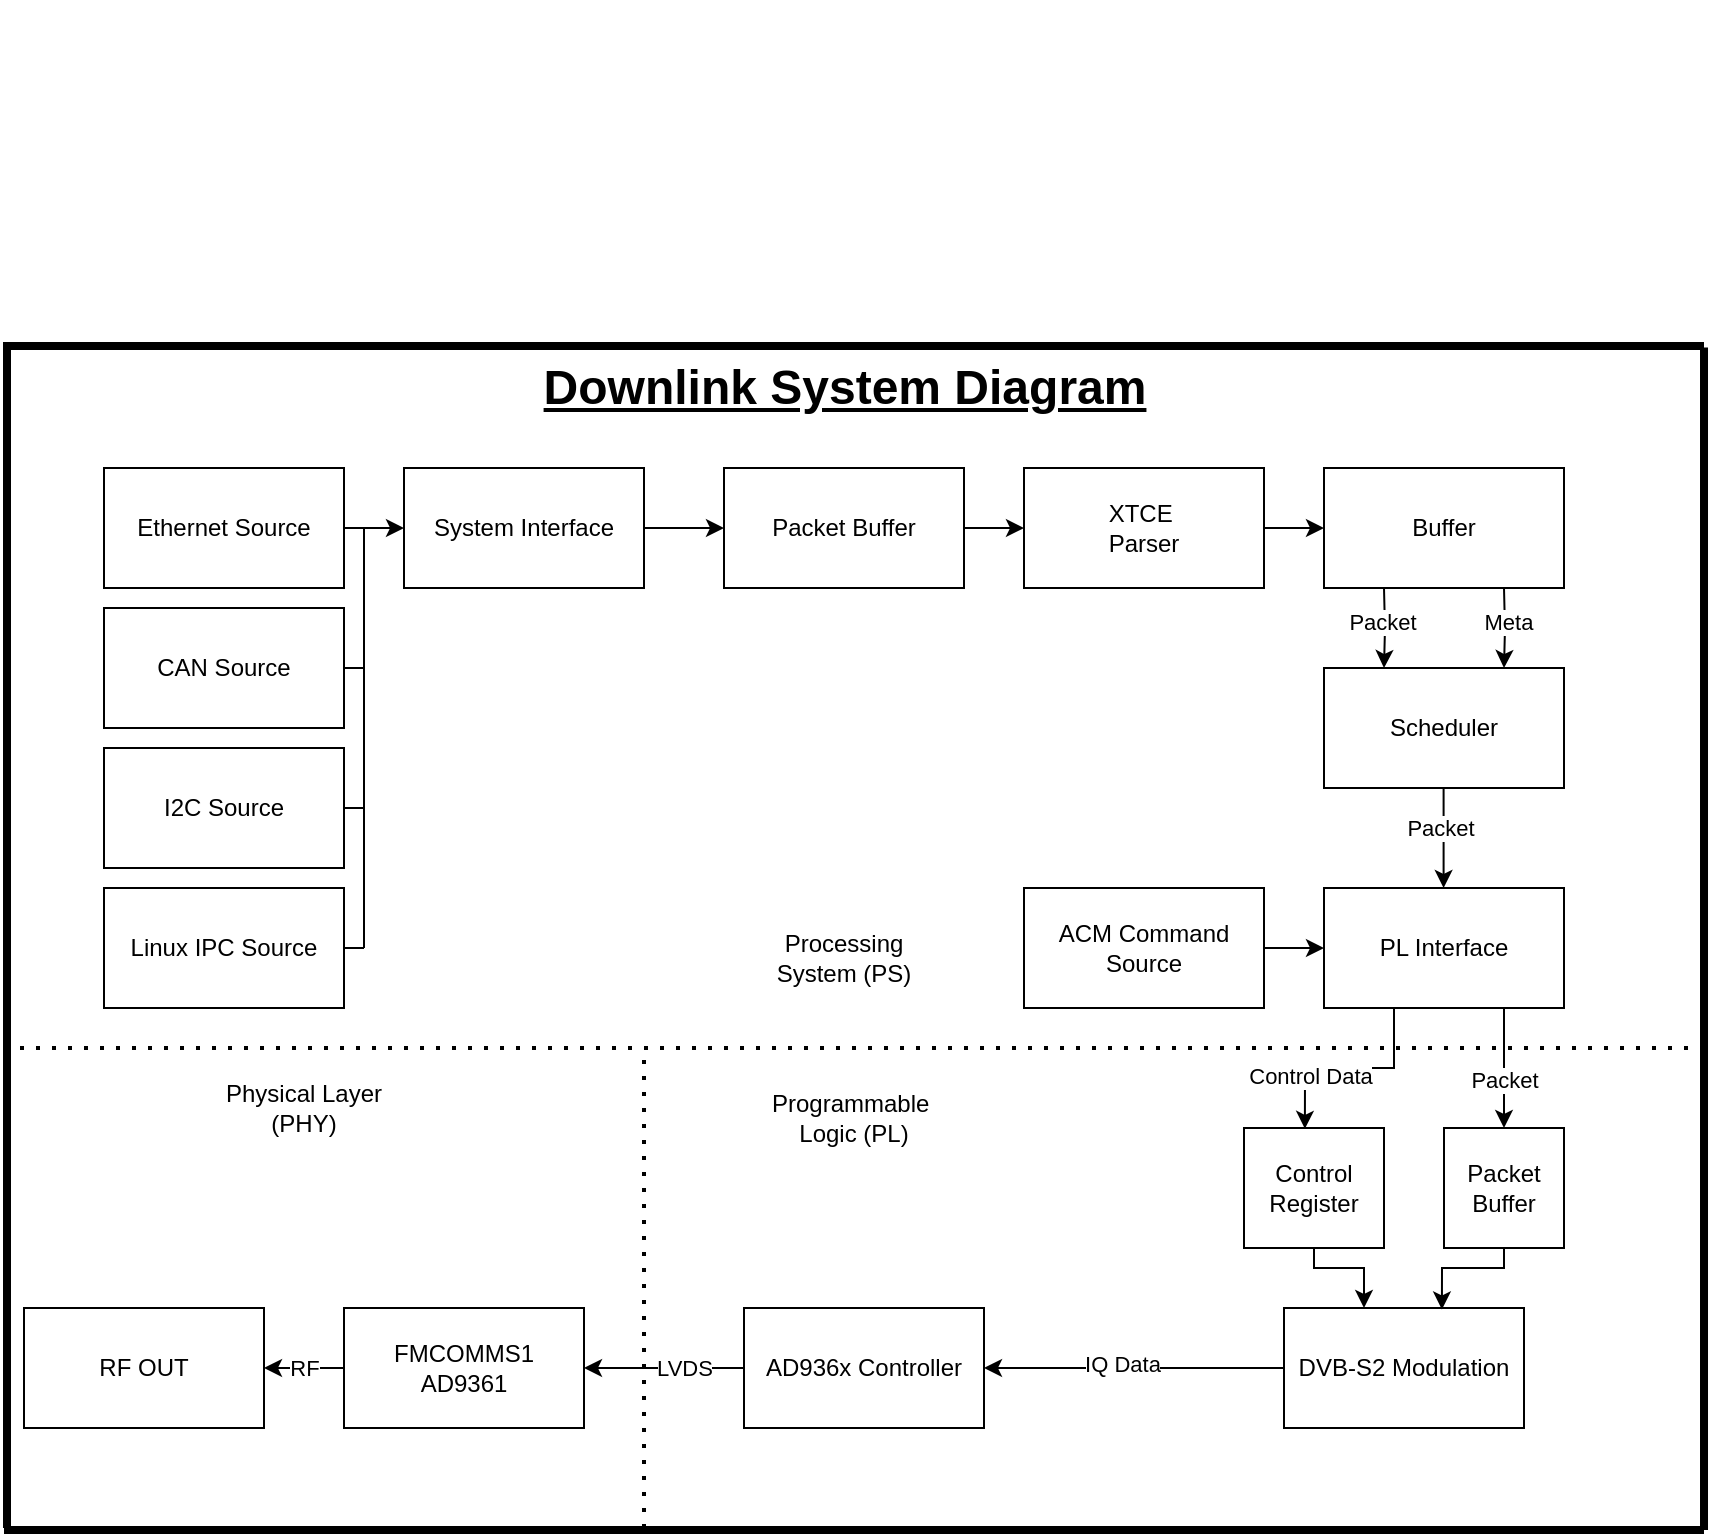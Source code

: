<mxfile version="24.7.17">
  <diagram name="Page-1" id="5GMRPiJQlNWuv_5ibkK0">
    <mxGraphModel dx="1838" dy="2940" grid="1" gridSize="10" guides="1" tooltips="1" connect="1" arrows="1" fold="1" page="1" pageScale="1" pageWidth="850" pageHeight="1100" math="0" shadow="0">
      <root>
        <mxCell id="0" />
        <mxCell id="1" parent="0" />
        <mxCell id="NMx9omPD6hOHM_O0bVEq-11" value="" style="edgeStyle=orthogonalEdgeStyle;rounded=0;orthogonalLoop=1;jettySize=auto;html=1;" edge="1" parent="1" source="NMx9omPD6hOHM_O0bVEq-2" target="NMx9omPD6hOHM_O0bVEq-4">
          <mxGeometry relative="1" as="geometry" />
        </mxCell>
        <mxCell id="NMx9omPD6hOHM_O0bVEq-2" value="System Interface" style="rounded=0;whiteSpace=wrap;html=1;" vertex="1" parent="1">
          <mxGeometry x="200" y="230" width="120" height="60" as="geometry" />
        </mxCell>
        <mxCell id="NMx9omPD6hOHM_O0bVEq-14" value="" style="edgeStyle=orthogonalEdgeStyle;rounded=0;orthogonalLoop=1;jettySize=auto;html=1;" edge="1" parent="1" source="NMx9omPD6hOHM_O0bVEq-4" target="NMx9omPD6hOHM_O0bVEq-12">
          <mxGeometry relative="1" as="geometry" />
        </mxCell>
        <mxCell id="NMx9omPD6hOHM_O0bVEq-4" value="Packet Buffer" style="rounded=0;whiteSpace=wrap;html=1;" vertex="1" parent="1">
          <mxGeometry x="360" y="230" width="120" height="60" as="geometry" />
        </mxCell>
        <mxCell id="NMx9omPD6hOHM_O0bVEq-5" value="Ethernet Source" style="rounded=0;whiteSpace=wrap;html=1;" vertex="1" parent="1">
          <mxGeometry x="50" y="230" width="120" height="60" as="geometry" />
        </mxCell>
        <mxCell id="NMx9omPD6hOHM_O0bVEq-6" value="CAN Source" style="rounded=0;whiteSpace=wrap;html=1;" vertex="1" parent="1">
          <mxGeometry x="50" y="300" width="120" height="60" as="geometry" />
        </mxCell>
        <mxCell id="NMx9omPD6hOHM_O0bVEq-7" value="I2C Source" style="rounded=0;whiteSpace=wrap;html=1;" vertex="1" parent="1">
          <mxGeometry x="50" y="370" width="120" height="60" as="geometry" />
        </mxCell>
        <mxCell id="NMx9omPD6hOHM_O0bVEq-15" value="" style="edgeStyle=orthogonalEdgeStyle;rounded=0;orthogonalLoop=1;jettySize=auto;html=1;" edge="1" parent="1" source="NMx9omPD6hOHM_O0bVEq-12" target="NMx9omPD6hOHM_O0bVEq-13">
          <mxGeometry relative="1" as="geometry" />
        </mxCell>
        <mxCell id="NMx9omPD6hOHM_O0bVEq-12" value="XTCE&amp;nbsp;&lt;div&gt;Parser&lt;/div&gt;" style="rounded=0;whiteSpace=wrap;html=1;" vertex="1" parent="1">
          <mxGeometry x="510" y="230" width="120" height="60" as="geometry" />
        </mxCell>
        <mxCell id="NMx9omPD6hOHM_O0bVEq-13" value="Buffer" style="rounded=0;whiteSpace=wrap;html=1;" vertex="1" parent="1">
          <mxGeometry x="660" y="230" width="120" height="60" as="geometry" />
        </mxCell>
        <mxCell id="NMx9omPD6hOHM_O0bVEq-22" style="edgeStyle=orthogonalEdgeStyle;rounded=0;orthogonalLoop=1;jettySize=auto;html=1;exitX=0.25;exitY=1;exitDx=0;exitDy=0;entryX=0.25;entryY=0;entryDx=0;entryDy=0;" edge="1" parent="1">
          <mxGeometry relative="1" as="geometry">
            <mxPoint x="719.8" y="390" as="sourcePoint" />
            <mxPoint x="719.8" y="440" as="targetPoint" />
          </mxGeometry>
        </mxCell>
        <mxCell id="NMx9omPD6hOHM_O0bVEq-25" value="Packet" style="edgeLabel;html=1;align=center;verticalAlign=middle;resizable=0;points=[];" vertex="1" connectable="0" parent="NMx9omPD6hOHM_O0bVEq-22">
          <mxGeometry x="-0.08" y="-2" relative="1" as="geometry">
            <mxPoint y="-3" as="offset" />
          </mxGeometry>
        </mxCell>
        <mxCell id="NMx9omPD6hOHM_O0bVEq-16" value="Scheduler" style="rounded=0;whiteSpace=wrap;html=1;" vertex="1" parent="1">
          <mxGeometry x="660" y="330" width="120" height="60" as="geometry" />
        </mxCell>
        <mxCell id="NMx9omPD6hOHM_O0bVEq-35" value="" style="edgeStyle=orthogonalEdgeStyle;rounded=0;orthogonalLoop=1;jettySize=auto;html=1;entryX=0.435;entryY=0.007;entryDx=0;entryDy=0;entryPerimeter=0;" edge="1" parent="1" source="NMx9omPD6hOHM_O0bVEq-18" target="NMx9omPD6hOHM_O0bVEq-26">
          <mxGeometry relative="1" as="geometry">
            <Array as="points">
              <mxPoint x="695" y="530" />
              <mxPoint x="650" y="530" />
            </Array>
          </mxGeometry>
        </mxCell>
        <mxCell id="NMx9omPD6hOHM_O0bVEq-40" value="Control Data" style="edgeLabel;html=1;align=center;verticalAlign=middle;resizable=0;points=[];" vertex="1" connectable="0" parent="NMx9omPD6hOHM_O0bVEq-35">
          <mxGeometry x="0.499" y="2" relative="1" as="geometry">
            <mxPoint as="offset" />
          </mxGeometry>
        </mxCell>
        <mxCell id="NMx9omPD6hOHM_O0bVEq-38" style="edgeStyle=orthogonalEdgeStyle;rounded=0;orthogonalLoop=1;jettySize=auto;html=1;exitX=0.75;exitY=1;exitDx=0;exitDy=0;entryX=0.5;entryY=0;entryDx=0;entryDy=0;" edge="1" parent="1" source="NMx9omPD6hOHM_O0bVEq-18" target="NMx9omPD6hOHM_O0bVEq-37">
          <mxGeometry relative="1" as="geometry" />
        </mxCell>
        <mxCell id="NMx9omPD6hOHM_O0bVEq-39" value="Packet" style="edgeLabel;html=1;align=center;verticalAlign=middle;resizable=0;points=[];" vertex="1" connectable="0" parent="NMx9omPD6hOHM_O0bVEq-38">
          <mxGeometry x="0.297" y="-2" relative="1" as="geometry">
            <mxPoint x="2" y="-3" as="offset" />
          </mxGeometry>
        </mxCell>
        <mxCell id="NMx9omPD6hOHM_O0bVEq-18" value="PL Interface" style="rounded=0;whiteSpace=wrap;html=1;" vertex="1" parent="1">
          <mxGeometry x="660" y="440" width="120" height="60" as="geometry" />
        </mxCell>
        <mxCell id="NMx9omPD6hOHM_O0bVEq-49" value="" style="edgeStyle=orthogonalEdgeStyle;rounded=0;orthogonalLoop=1;jettySize=auto;html=1;" edge="1" parent="1" source="NMx9omPD6hOHM_O0bVEq-26" target="NMx9omPD6hOHM_O0bVEq-48">
          <mxGeometry relative="1" as="geometry">
            <Array as="points">
              <mxPoint x="655" y="630" />
              <mxPoint x="680" y="630" />
            </Array>
          </mxGeometry>
        </mxCell>
        <mxCell id="NMx9omPD6hOHM_O0bVEq-26" value="Control&lt;div&gt;Register&lt;/div&gt;" style="rounded=0;whiteSpace=wrap;html=1;" vertex="1" parent="1">
          <mxGeometry x="620" y="560" width="70" height="60" as="geometry" />
        </mxCell>
        <mxCell id="NMx9omPD6hOHM_O0bVEq-29" style="edgeStyle=orthogonalEdgeStyle;rounded=0;orthogonalLoop=1;jettySize=auto;html=1;exitX=0.25;exitY=1;exitDx=0;exitDy=0;" edge="1" parent="1">
          <mxGeometry relative="1" as="geometry">
            <mxPoint x="690" y="290" as="sourcePoint" />
            <mxPoint x="690" y="330" as="targetPoint" />
          </mxGeometry>
        </mxCell>
        <mxCell id="NMx9omPD6hOHM_O0bVEq-30" value="Packet" style="edgeLabel;html=1;align=center;verticalAlign=middle;resizable=0;points=[];" vertex="1" connectable="0" parent="NMx9omPD6hOHM_O0bVEq-29">
          <mxGeometry x="-0.08" y="-2" relative="1" as="geometry">
            <mxPoint y="-3" as="offset" />
          </mxGeometry>
        </mxCell>
        <mxCell id="NMx9omPD6hOHM_O0bVEq-31" style="edgeStyle=orthogonalEdgeStyle;rounded=0;orthogonalLoop=1;jettySize=auto;html=1;entryX=0.75;entryY=0;entryDx=0;entryDy=0;" edge="1" parent="1">
          <mxGeometry relative="1" as="geometry">
            <mxPoint x="750" y="290" as="sourcePoint" />
            <mxPoint x="750" y="330" as="targetPoint" />
          </mxGeometry>
        </mxCell>
        <mxCell id="NMx9omPD6hOHM_O0bVEq-32" value="Meta" style="edgeLabel;html=1;align=center;verticalAlign=middle;resizable=0;points=[];" vertex="1" connectable="0" parent="NMx9omPD6hOHM_O0bVEq-31">
          <mxGeometry x="-0.213" y="1" relative="1" as="geometry">
            <mxPoint as="offset" />
          </mxGeometry>
        </mxCell>
        <mxCell id="NMx9omPD6hOHM_O0bVEq-34" style="edgeStyle=orthogonalEdgeStyle;rounded=0;orthogonalLoop=1;jettySize=auto;html=1;entryX=0;entryY=0.5;entryDx=0;entryDy=0;" edge="1" parent="1" source="NMx9omPD6hOHM_O0bVEq-33" target="NMx9omPD6hOHM_O0bVEq-18">
          <mxGeometry relative="1" as="geometry" />
        </mxCell>
        <mxCell id="NMx9omPD6hOHM_O0bVEq-33" value="ACM Command&lt;div&gt;Source&lt;/div&gt;" style="rounded=0;whiteSpace=wrap;html=1;" vertex="1" parent="1">
          <mxGeometry x="510" y="440" width="120" height="60" as="geometry" />
        </mxCell>
        <mxCell id="NMx9omPD6hOHM_O0bVEq-36" value="" style="endArrow=none;dashed=1;html=1;dashPattern=1 3;strokeWidth=2;rounded=0;" edge="1" parent="1">
          <mxGeometry width="50" height="50" relative="1" as="geometry">
            <mxPoint y="520" as="sourcePoint" />
            <mxPoint x="850" y="520" as="targetPoint" />
          </mxGeometry>
        </mxCell>
        <mxCell id="NMx9omPD6hOHM_O0bVEq-37" value="Packet Buffer" style="rounded=0;whiteSpace=wrap;html=1;" vertex="1" parent="1">
          <mxGeometry x="720" y="560" width="60" height="60" as="geometry" />
        </mxCell>
        <mxCell id="NMx9omPD6hOHM_O0bVEq-41" value="Linux IPC Source" style="rounded=0;whiteSpace=wrap;html=1;" vertex="1" parent="1">
          <mxGeometry x="50" y="440" width="120" height="60" as="geometry" />
        </mxCell>
        <mxCell id="NMx9omPD6hOHM_O0bVEq-43" value="" style="endArrow=none;html=1;rounded=0;exitX=1;exitY=0.5;exitDx=0;exitDy=0;" edge="1" parent="1" source="NMx9omPD6hOHM_O0bVEq-5">
          <mxGeometry width="50" height="50" relative="1" as="geometry">
            <mxPoint x="170" y="230" as="sourcePoint" />
            <mxPoint x="180" y="470" as="targetPoint" />
            <Array as="points">
              <mxPoint x="180" y="260" />
            </Array>
          </mxGeometry>
        </mxCell>
        <mxCell id="NMx9omPD6hOHM_O0bVEq-44" value="" style="endArrow=none;html=1;rounded=0;exitX=1;exitY=0.5;exitDx=0;exitDy=0;" edge="1" parent="1" source="NMx9omPD6hOHM_O0bVEq-6">
          <mxGeometry width="50" height="50" relative="1" as="geometry">
            <mxPoint x="280" y="450" as="sourcePoint" />
            <mxPoint x="180" y="330" as="targetPoint" />
          </mxGeometry>
        </mxCell>
        <mxCell id="NMx9omPD6hOHM_O0bVEq-45" value="" style="endArrow=none;html=1;rounded=0;exitX=1;exitY=0.5;exitDx=0;exitDy=0;" edge="1" parent="1" source="NMx9omPD6hOHM_O0bVEq-7">
          <mxGeometry width="50" height="50" relative="1" as="geometry">
            <mxPoint x="280" y="450" as="sourcePoint" />
            <mxPoint x="180" y="400" as="targetPoint" />
          </mxGeometry>
        </mxCell>
        <mxCell id="NMx9omPD6hOHM_O0bVEq-46" value="" style="endArrow=none;html=1;rounded=0;exitX=1;exitY=0.5;exitDx=0;exitDy=0;" edge="1" parent="1" source="NMx9omPD6hOHM_O0bVEq-41">
          <mxGeometry width="50" height="50" relative="1" as="geometry">
            <mxPoint x="280" y="450" as="sourcePoint" />
            <mxPoint x="180" y="470" as="targetPoint" />
          </mxGeometry>
        </mxCell>
        <mxCell id="NMx9omPD6hOHM_O0bVEq-47" value="" style="endArrow=classic;html=1;rounded=0;" edge="1" parent="1">
          <mxGeometry width="50" height="50" relative="1" as="geometry">
            <mxPoint x="180" y="260" as="sourcePoint" />
            <mxPoint x="200" y="260" as="targetPoint" />
          </mxGeometry>
        </mxCell>
        <mxCell id="NMx9omPD6hOHM_O0bVEq-52" style="edgeStyle=orthogonalEdgeStyle;rounded=0;orthogonalLoop=1;jettySize=auto;html=1;entryX=1;entryY=0.5;entryDx=0;entryDy=0;" edge="1" parent="1" source="NMx9omPD6hOHM_O0bVEq-48" target="NMx9omPD6hOHM_O0bVEq-51">
          <mxGeometry relative="1" as="geometry" />
        </mxCell>
        <mxCell id="NMx9omPD6hOHM_O0bVEq-53" value="IQ Data" style="edgeLabel;html=1;align=center;verticalAlign=middle;resizable=0;points=[];" vertex="1" connectable="0" parent="NMx9omPD6hOHM_O0bVEq-52">
          <mxGeometry x="0.077" y="-2" relative="1" as="geometry">
            <mxPoint as="offset" />
          </mxGeometry>
        </mxCell>
        <mxCell id="NMx9omPD6hOHM_O0bVEq-48" value="DVB-S2 Modulation" style="rounded=0;whiteSpace=wrap;html=1;" vertex="1" parent="1">
          <mxGeometry x="640" y="650" width="120" height="60" as="geometry" />
        </mxCell>
        <mxCell id="NMx9omPD6hOHM_O0bVEq-50" style="edgeStyle=orthogonalEdgeStyle;rounded=0;orthogonalLoop=1;jettySize=auto;html=1;entryX=0.658;entryY=0.012;entryDx=0;entryDy=0;entryPerimeter=0;" edge="1" parent="1" source="NMx9omPD6hOHM_O0bVEq-37" target="NMx9omPD6hOHM_O0bVEq-48">
          <mxGeometry relative="1" as="geometry">
            <Array as="points">
              <mxPoint x="750" y="630" />
              <mxPoint x="719" y="630" />
            </Array>
          </mxGeometry>
        </mxCell>
        <mxCell id="NMx9omPD6hOHM_O0bVEq-58" value="" style="edgeStyle=orthogonalEdgeStyle;rounded=0;orthogonalLoop=1;jettySize=auto;html=1;" edge="1" parent="1" source="NMx9omPD6hOHM_O0bVEq-51" target="NMx9omPD6hOHM_O0bVEq-54">
          <mxGeometry relative="1" as="geometry" />
        </mxCell>
        <mxCell id="NMx9omPD6hOHM_O0bVEq-71" value="LVDS" style="edgeLabel;html=1;align=center;verticalAlign=middle;resizable=0;points=[];" vertex="1" connectable="0" parent="NMx9omPD6hOHM_O0bVEq-58">
          <mxGeometry x="-0.296" relative="1" as="geometry">
            <mxPoint x="-2" as="offset" />
          </mxGeometry>
        </mxCell>
        <mxCell id="NMx9omPD6hOHM_O0bVEq-51" value="AD936x Controller" style="rounded=0;whiteSpace=wrap;html=1;" vertex="1" parent="1">
          <mxGeometry x="370" y="650" width="120" height="60" as="geometry" />
        </mxCell>
        <mxCell id="NMx9omPD6hOHM_O0bVEq-64" value="" style="edgeStyle=orthogonalEdgeStyle;rounded=0;orthogonalLoop=1;jettySize=auto;html=1;" edge="1" parent="1" source="NMx9omPD6hOHM_O0bVEq-54" target="NMx9omPD6hOHM_O0bVEq-63">
          <mxGeometry relative="1" as="geometry" />
        </mxCell>
        <mxCell id="NMx9omPD6hOHM_O0bVEq-72" value="RF" style="edgeLabel;html=1;align=center;verticalAlign=middle;resizable=0;points=[];" vertex="1" connectable="0" parent="NMx9omPD6hOHM_O0bVEq-64">
          <mxGeometry x="-0.259" relative="1" as="geometry">
            <mxPoint x="-5" as="offset" />
          </mxGeometry>
        </mxCell>
        <mxCell id="NMx9omPD6hOHM_O0bVEq-54" value="FMCOMMS1&lt;br&gt;AD9361" style="rounded=0;whiteSpace=wrap;html=1;" vertex="1" parent="1">
          <mxGeometry x="170" y="650" width="120" height="60" as="geometry" />
        </mxCell>
        <mxCell id="NMx9omPD6hOHM_O0bVEq-57" value="Downlink System Diagram" style="text;strokeColor=none;fillColor=none;html=1;fontSize=24;fontStyle=5;verticalAlign=middle;align=center;" vertex="1" parent="1">
          <mxGeometry x="370" y="170" width="100" height="40" as="geometry" />
        </mxCell>
        <mxCell id="NMx9omPD6hOHM_O0bVEq-59" value="Processing System (PS)" style="text;html=1;align=center;verticalAlign=middle;whiteSpace=wrap;rounded=0;" vertex="1" parent="1">
          <mxGeometry x="370" y="460" width="100" height="30" as="geometry" />
        </mxCell>
        <mxCell id="NMx9omPD6hOHM_O0bVEq-60" value="Programmable&amp;nbsp;&lt;br&gt;Logic (PL)" style="text;html=1;align=center;verticalAlign=middle;whiteSpace=wrap;rounded=0;" vertex="1" parent="1">
          <mxGeometry x="375" y="540" width="100" height="30" as="geometry" />
        </mxCell>
        <mxCell id="NMx9omPD6hOHM_O0bVEq-61" value="" style="endArrow=none;dashed=1;html=1;dashPattern=1 3;strokeWidth=2;rounded=0;" edge="1" parent="1">
          <mxGeometry width="50" height="50" relative="1" as="geometry">
            <mxPoint x="320" y="760" as="sourcePoint" />
            <mxPoint x="320" y="520" as="targetPoint" />
          </mxGeometry>
        </mxCell>
        <mxCell id="NMx9omPD6hOHM_O0bVEq-62" value="Physical Layer (PHY)" style="text;html=1;align=center;verticalAlign=middle;whiteSpace=wrap;rounded=0;" vertex="1" parent="1">
          <mxGeometry x="100" y="535" width="100" height="30" as="geometry" />
        </mxCell>
        <mxCell id="NMx9omPD6hOHM_O0bVEq-63" value="RF OUT" style="rounded=0;whiteSpace=wrap;html=1;" vertex="1" parent="1">
          <mxGeometry x="10" y="650" width="120" height="60" as="geometry" />
        </mxCell>
        <mxCell id="NMx9omPD6hOHM_O0bVEq-67" value="" style="line;strokeWidth=4;html=1;perimeter=backbonePerimeter;points=[];outlineConnect=0;" vertex="1" parent="1">
          <mxGeometry y="760" width="850" height="2" as="geometry" />
        </mxCell>
        <mxCell id="NMx9omPD6hOHM_O0bVEq-68" value="" style="line;strokeWidth=4;html=1;perimeter=backbonePerimeter;points=[];outlineConnect=0;rotation=90;" vertex="1" parent="1">
          <mxGeometry x="554.38" y="464.38" width="591.25" height="2" as="geometry" />
        </mxCell>
        <mxCell id="NMx9omPD6hOHM_O0bVEq-69" value="" style="line;strokeWidth=4;html=1;perimeter=backbonePerimeter;points=[];outlineConnect=0;rotation=90;" vertex="1" parent="1">
          <mxGeometry x="-295" y="462.5" width="593" height="2" as="geometry" />
        </mxCell>
        <mxCell id="NMx9omPD6hOHM_O0bVEq-70" value="" style="line;strokeWidth=4;html=1;perimeter=backbonePerimeter;points=[];outlineConnect=0;" vertex="1" parent="1">
          <mxGeometry y="-2" width="850" height="342" as="geometry" />
        </mxCell>
      </root>
    </mxGraphModel>
  </diagram>
</mxfile>

